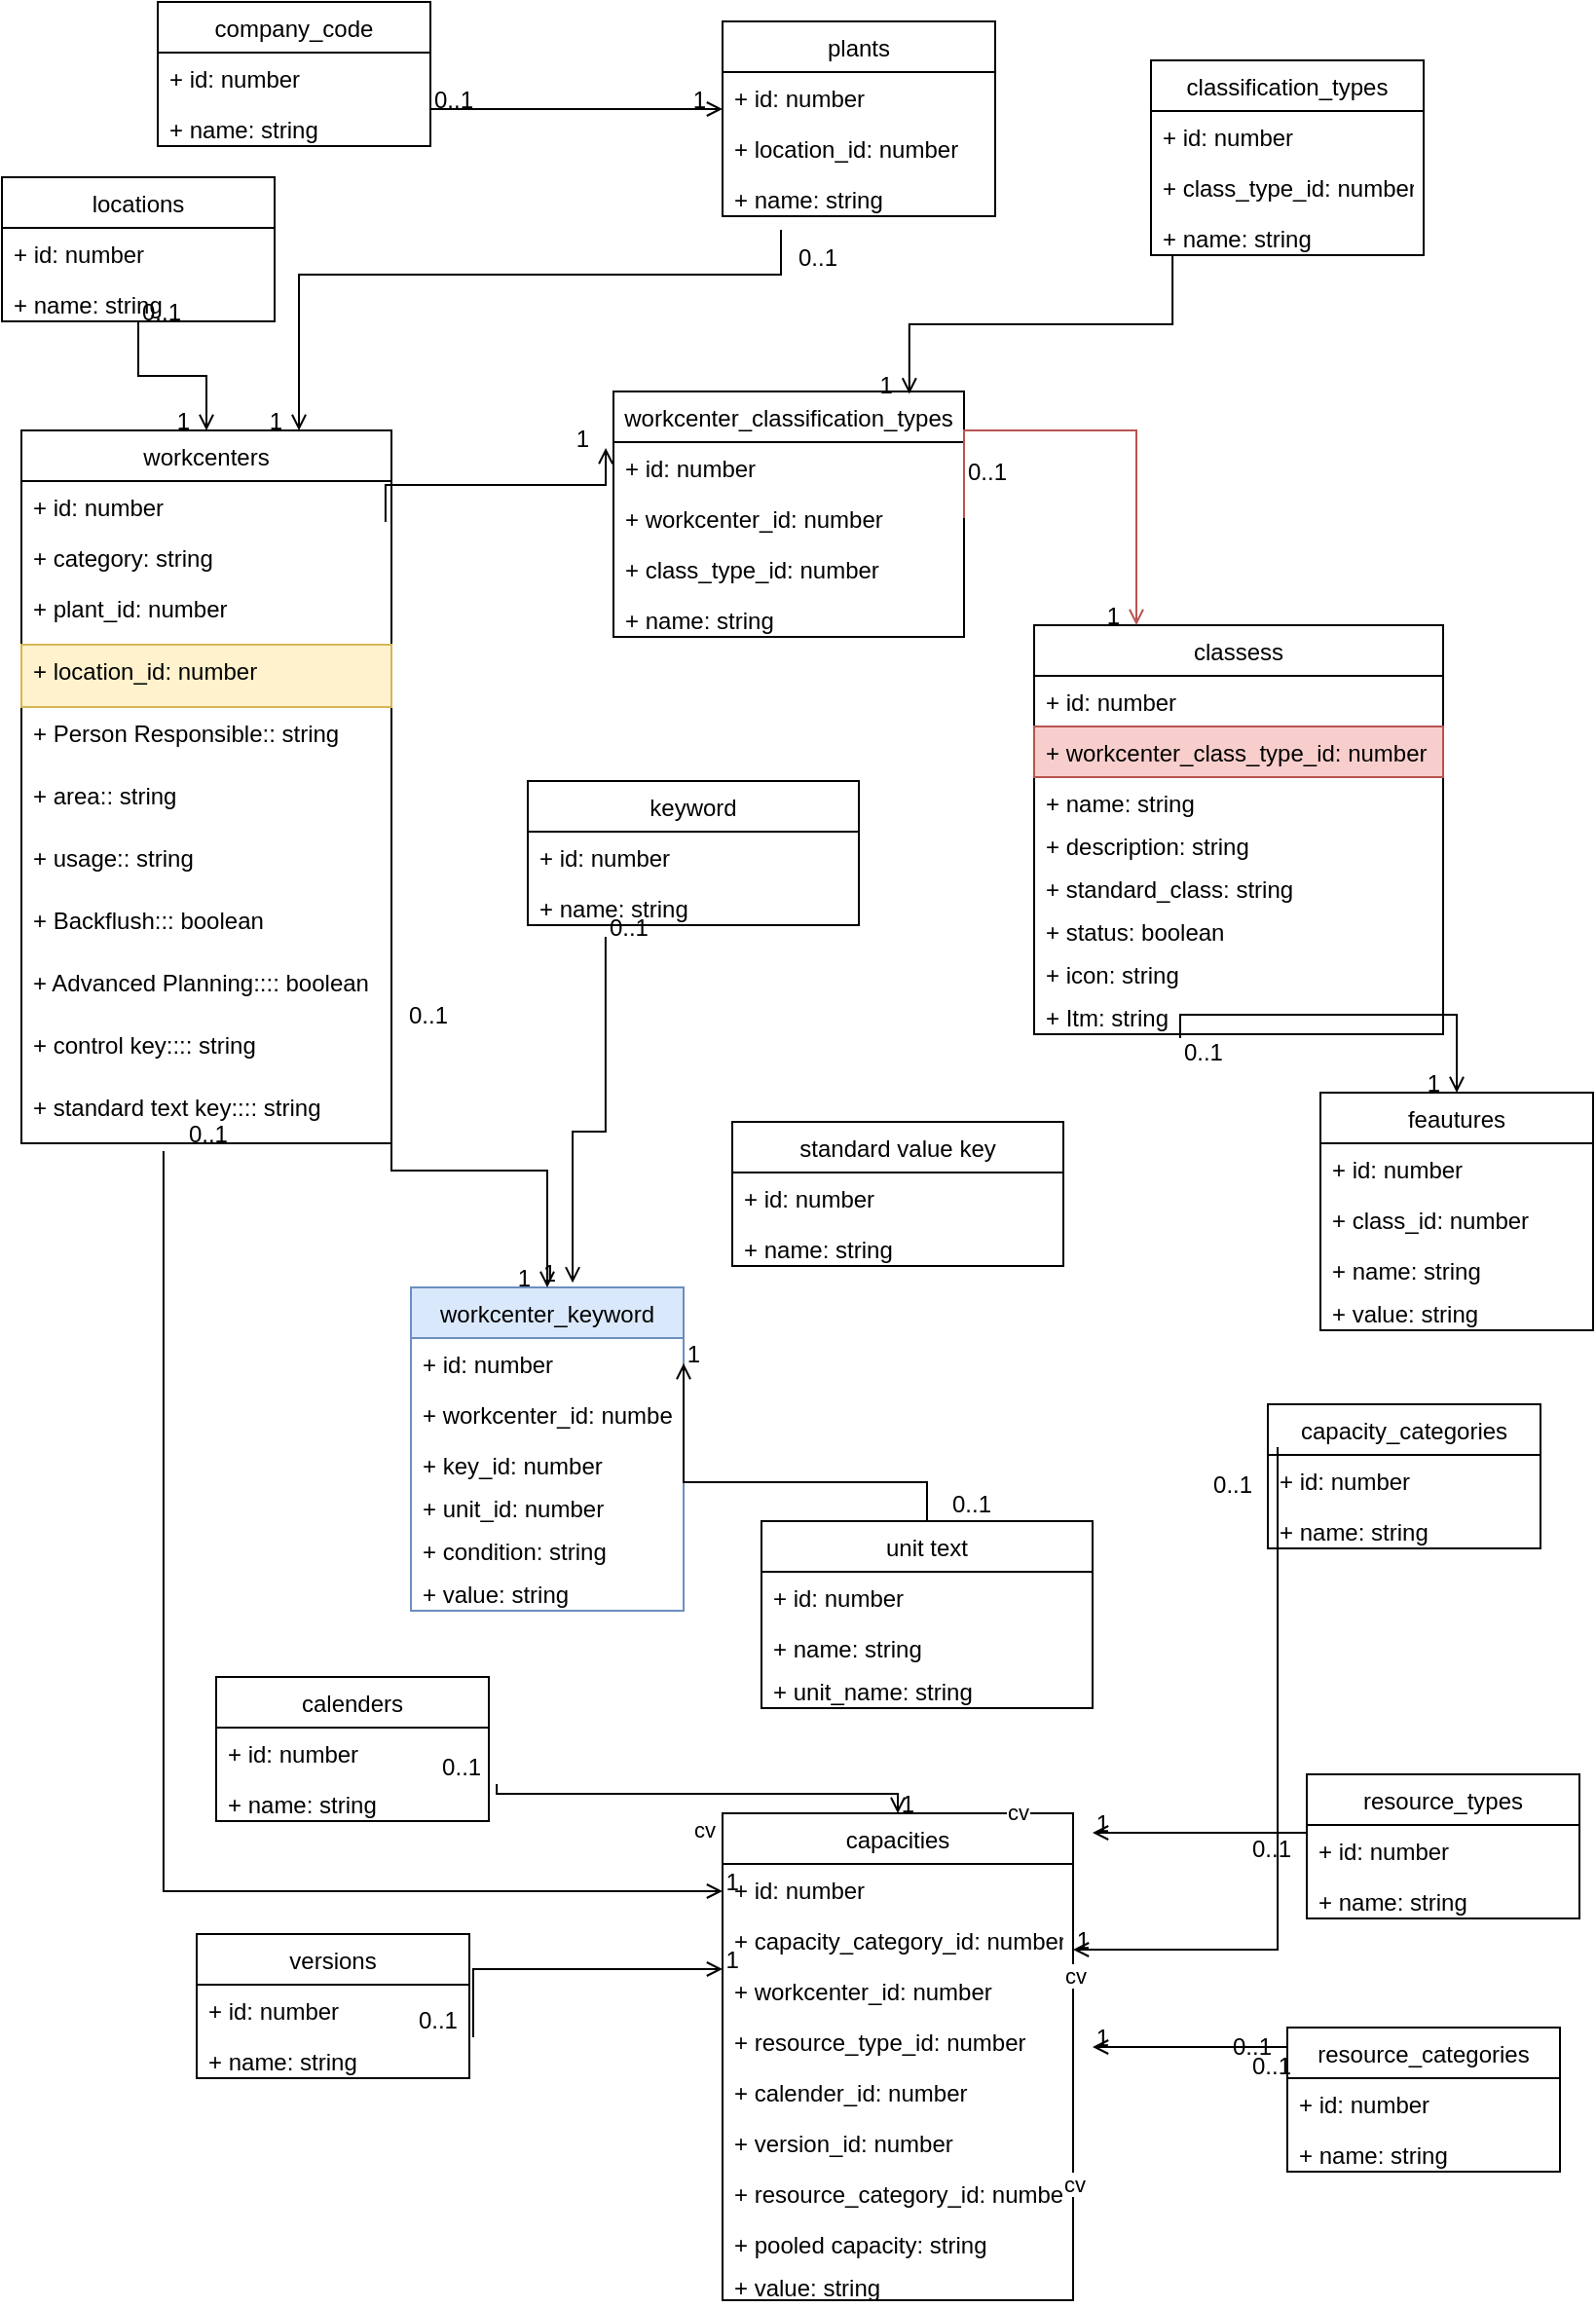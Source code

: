 <mxfile version="20.8.13" type="github">
  <diagram id="C5RBs43oDa-KdzZeNtuy" name="Page-1">
    <mxGraphModel dx="880" dy="484" grid="1" gridSize="10" guides="1" tooltips="1" connect="1" arrows="1" fold="1" page="1" pageScale="1" pageWidth="827" pageHeight="1169" math="0" shadow="0">
      <root>
        <mxCell id="WIyWlLk6GJQsqaUBKTNV-0" />
        <mxCell id="WIyWlLk6GJQsqaUBKTNV-1" parent="WIyWlLk6GJQsqaUBKTNV-0" />
        <mxCell id="zkfFHV4jXpPFQw0GAbJ--26" value="" style="endArrow=open;shadow=0;strokeWidth=1;rounded=0;endFill=1;edgeStyle=elbowEdgeStyle;elbow=vertical;" parent="WIyWlLk6GJQsqaUBKTNV-1" edge="1">
          <mxGeometry x="0.5" y="41" relative="1" as="geometry">
            <mxPoint x="230" y="65" as="sourcePoint" />
            <mxPoint x="380" y="65" as="targetPoint" />
            <mxPoint x="-40" y="32" as="offset" />
          </mxGeometry>
        </mxCell>
        <mxCell id="zkfFHV4jXpPFQw0GAbJ--27" value="0..1" style="resizable=0;align=left;verticalAlign=bottom;labelBackgroundColor=none;fontSize=12;" parent="zkfFHV4jXpPFQw0GAbJ--26" connectable="0" vertex="1">
          <mxGeometry x="-1" relative="1" as="geometry">
            <mxPoint y="4" as="offset" />
          </mxGeometry>
        </mxCell>
        <mxCell id="zkfFHV4jXpPFQw0GAbJ--28" value="1" style="resizable=0;align=right;verticalAlign=bottom;labelBackgroundColor=none;fontSize=12;" parent="zkfFHV4jXpPFQw0GAbJ--26" connectable="0" vertex="1">
          <mxGeometry x="1" relative="1" as="geometry">
            <mxPoint x="-7" y="4" as="offset" />
          </mxGeometry>
        </mxCell>
        <mxCell id="nai0lv8e3S5_15pct3bF-10" value="workcenters" style="swimlane;fontStyle=0;childLayout=stackLayout;horizontal=1;startSize=26;fillColor=none;horizontalStack=0;resizeParent=1;resizeParentMax=0;resizeLast=0;collapsible=1;marginBottom=0;" parent="WIyWlLk6GJQsqaUBKTNV-1" vertex="1">
          <mxGeometry x="20" y="230" width="190" height="366" as="geometry" />
        </mxCell>
        <mxCell id="nai0lv8e3S5_15pct3bF-11" value="+ id: number" style="text;strokeColor=none;fillColor=none;align=left;verticalAlign=top;spacingLeft=4;spacingRight=4;overflow=hidden;rotatable=0;points=[[0,0.5],[1,0.5]];portConstraint=eastwest;" parent="nai0lv8e3S5_15pct3bF-10" vertex="1">
          <mxGeometry y="26" width="190" height="26" as="geometry" />
        </mxCell>
        <mxCell id="nai0lv8e3S5_15pct3bF-12" value="+ category: string" style="text;strokeColor=none;fillColor=none;align=left;verticalAlign=top;spacingLeft=4;spacingRight=4;overflow=hidden;rotatable=0;points=[[0,0.5],[1,0.5]];portConstraint=eastwest;" parent="nai0lv8e3S5_15pct3bF-10" vertex="1">
          <mxGeometry y="52" width="190" height="26" as="geometry" />
        </mxCell>
        <mxCell id="nai0lv8e3S5_15pct3bF-13" value="+ plant_id: number" style="text;strokeColor=none;fillColor=none;align=left;verticalAlign=top;spacingLeft=4;spacingRight=4;overflow=hidden;rotatable=0;points=[[0,0.5],[1,0.5]];portConstraint=eastwest;" parent="nai0lv8e3S5_15pct3bF-10" vertex="1">
          <mxGeometry y="78" width="190" height="32" as="geometry" />
        </mxCell>
        <mxCell id="nDgb5JVoQC5QyOSWnhr2-53" value="+ location_id: number" style="text;strokeColor=#d6b656;fillColor=#fff2cc;align=left;verticalAlign=top;spacingLeft=4;spacingRight=4;overflow=hidden;rotatable=0;points=[[0,0.5],[1,0.5]];portConstraint=eastwest;" parent="nai0lv8e3S5_15pct3bF-10" vertex="1">
          <mxGeometry y="110" width="190" height="32" as="geometry" />
        </mxCell>
        <mxCell id="xuwSnN8KKcQ7ECBKhQ2v-12" value="+ Person Responsible:: string" style="text;strokeColor=none;fillColor=none;align=left;verticalAlign=top;spacingLeft=4;spacingRight=4;overflow=hidden;rotatable=0;points=[[0,0.5],[1,0.5]];portConstraint=eastwest;" parent="nai0lv8e3S5_15pct3bF-10" vertex="1">
          <mxGeometry y="142" width="190" height="32" as="geometry" />
        </mxCell>
        <mxCell id="xuwSnN8KKcQ7ECBKhQ2v-13" value="+ area:: string" style="text;strokeColor=none;fillColor=none;align=left;verticalAlign=top;spacingLeft=4;spacingRight=4;overflow=hidden;rotatable=0;points=[[0,0.5],[1,0.5]];portConstraint=eastwest;" parent="nai0lv8e3S5_15pct3bF-10" vertex="1">
          <mxGeometry y="174" width="190" height="32" as="geometry" />
        </mxCell>
        <mxCell id="xuwSnN8KKcQ7ECBKhQ2v-14" value="+ usage:: string" style="text;strokeColor=none;fillColor=none;align=left;verticalAlign=top;spacingLeft=4;spacingRight=4;overflow=hidden;rotatable=0;points=[[0,0.5],[1,0.5]];portConstraint=eastwest;" parent="nai0lv8e3S5_15pct3bF-10" vertex="1">
          <mxGeometry y="206" width="190" height="32" as="geometry" />
        </mxCell>
        <mxCell id="xuwSnN8KKcQ7ECBKhQ2v-15" value="+ Backflush::: boolean" style="text;strokeColor=none;fillColor=none;align=left;verticalAlign=top;spacingLeft=4;spacingRight=4;overflow=hidden;rotatable=0;points=[[0,0.5],[1,0.5]];portConstraint=eastwest;" parent="nai0lv8e3S5_15pct3bF-10" vertex="1">
          <mxGeometry y="238" width="190" height="32" as="geometry" />
        </mxCell>
        <mxCell id="xuwSnN8KKcQ7ECBKhQ2v-16" value="+ Advanced Planning:::: boolean" style="text;strokeColor=none;fillColor=none;align=left;verticalAlign=top;spacingLeft=4;spacingRight=4;overflow=hidden;rotatable=0;points=[[0,0.5],[1,0.5]];portConstraint=eastwest;" parent="nai0lv8e3S5_15pct3bF-10" vertex="1">
          <mxGeometry y="270" width="190" height="32" as="geometry" />
        </mxCell>
        <mxCell id="kcYZRXCWNb8mJVY2Nd_--15" value="+ control key:::: string" style="text;strokeColor=none;fillColor=none;align=left;verticalAlign=top;spacingLeft=4;spacingRight=4;overflow=hidden;rotatable=0;points=[[0,0.5],[1,0.5]];portConstraint=eastwest;" parent="nai0lv8e3S5_15pct3bF-10" vertex="1">
          <mxGeometry y="302" width="190" height="32" as="geometry" />
        </mxCell>
        <mxCell id="kcYZRXCWNb8mJVY2Nd_--16" value="+ standard text key:::: string" style="text;strokeColor=none;fillColor=none;align=left;verticalAlign=top;spacingLeft=4;spacingRight=4;overflow=hidden;rotatable=0;points=[[0,0.5],[1,0.5]];portConstraint=eastwest;" parent="nai0lv8e3S5_15pct3bF-10" vertex="1">
          <mxGeometry y="334" width="190" height="32" as="geometry" />
        </mxCell>
        <mxCell id="nDgb5JVoQC5QyOSWnhr2-13" value="classess" style="swimlane;fontStyle=0;childLayout=stackLayout;horizontal=1;startSize=26;fillColor=none;horizontalStack=0;resizeParent=1;resizeParentMax=0;resizeLast=0;collapsible=1;marginBottom=0;" parent="WIyWlLk6GJQsqaUBKTNV-1" vertex="1">
          <mxGeometry x="540" y="330" width="210" height="210" as="geometry" />
        </mxCell>
        <mxCell id="nDgb5JVoQC5QyOSWnhr2-14" value="+ id: number" style="text;strokeColor=none;fillColor=none;align=left;verticalAlign=top;spacingLeft=4;spacingRight=4;overflow=hidden;rotatable=0;points=[[0,0.5],[1,0.5]];portConstraint=eastwest;" parent="nDgb5JVoQC5QyOSWnhr2-13" vertex="1">
          <mxGeometry y="26" width="210" height="26" as="geometry" />
        </mxCell>
        <mxCell id="nDgb5JVoQC5QyOSWnhr2-69" value="+ workcenter_class_type_id: number" style="text;strokeColor=#b85450;fillColor=#f8cecc;align=left;verticalAlign=top;spacingLeft=4;spacingRight=4;overflow=hidden;rotatable=0;points=[[0,0.5],[1,0.5]];portConstraint=eastwest;" parent="nDgb5JVoQC5QyOSWnhr2-13" vertex="1">
          <mxGeometry y="52" width="210" height="26" as="geometry" />
        </mxCell>
        <mxCell id="nDgb5JVoQC5QyOSWnhr2-16" value="+ name: string" style="text;strokeColor=none;fillColor=none;align=left;verticalAlign=top;spacingLeft=4;spacingRight=4;overflow=hidden;rotatable=0;points=[[0,0.5],[1,0.5]];portConstraint=eastwest;" parent="nDgb5JVoQC5QyOSWnhr2-13" vertex="1">
          <mxGeometry y="78" width="210" height="22" as="geometry" />
        </mxCell>
        <mxCell id="kcYZRXCWNb8mJVY2Nd_--10" value="+ description: string" style="text;strokeColor=none;fillColor=none;align=left;verticalAlign=top;spacingLeft=4;spacingRight=4;overflow=hidden;rotatable=0;points=[[0,0.5],[1,0.5]];portConstraint=eastwest;" parent="nDgb5JVoQC5QyOSWnhr2-13" vertex="1">
          <mxGeometry y="100" width="210" height="22" as="geometry" />
        </mxCell>
        <mxCell id="kcYZRXCWNb8mJVY2Nd_--11" value="+ standard_class: string" style="text;strokeColor=none;fillColor=none;align=left;verticalAlign=top;spacingLeft=4;spacingRight=4;overflow=hidden;rotatable=0;points=[[0,0.5],[1,0.5]];portConstraint=eastwest;" parent="nDgb5JVoQC5QyOSWnhr2-13" vertex="1">
          <mxGeometry y="122" width="210" height="22" as="geometry" />
        </mxCell>
        <mxCell id="kcYZRXCWNb8mJVY2Nd_--12" value="+ status: boolean" style="text;strokeColor=none;fillColor=none;align=left;verticalAlign=top;spacingLeft=4;spacingRight=4;overflow=hidden;rotatable=0;points=[[0,0.5],[1,0.5]];portConstraint=eastwest;" parent="nDgb5JVoQC5QyOSWnhr2-13" vertex="1">
          <mxGeometry y="144" width="210" height="22" as="geometry" />
        </mxCell>
        <mxCell id="kcYZRXCWNb8mJVY2Nd_--13" value="+ icon: string" style="text;strokeColor=none;fillColor=none;align=left;verticalAlign=top;spacingLeft=4;spacingRight=4;overflow=hidden;rotatable=0;points=[[0,0.5],[1,0.5]];portConstraint=eastwest;" parent="nDgb5JVoQC5QyOSWnhr2-13" vertex="1">
          <mxGeometry y="166" width="210" height="22" as="geometry" />
        </mxCell>
        <mxCell id="kcYZRXCWNb8mJVY2Nd_--14" value="+ Itm: string" style="text;strokeColor=none;fillColor=none;align=left;verticalAlign=top;spacingLeft=4;spacingRight=4;overflow=hidden;rotatable=0;points=[[0,0.5],[1,0.5]];portConstraint=eastwest;" parent="nDgb5JVoQC5QyOSWnhr2-13" vertex="1">
          <mxGeometry y="188" width="210" height="22" as="geometry" />
        </mxCell>
        <mxCell id="nDgb5JVoQC5QyOSWnhr2-17" value="feautures" style="swimlane;fontStyle=0;childLayout=stackLayout;horizontal=1;startSize=26;fillColor=none;horizontalStack=0;resizeParent=1;resizeParentMax=0;resizeLast=0;collapsible=1;marginBottom=0;" parent="WIyWlLk6GJQsqaUBKTNV-1" vertex="1">
          <mxGeometry x="687" y="570" width="140" height="122" as="geometry" />
        </mxCell>
        <mxCell id="nDgb5JVoQC5QyOSWnhr2-18" value="+ id: number" style="text;strokeColor=none;fillColor=none;align=left;verticalAlign=top;spacingLeft=4;spacingRight=4;overflow=hidden;rotatable=0;points=[[0,0.5],[1,0.5]];portConstraint=eastwest;" parent="nDgb5JVoQC5QyOSWnhr2-17" vertex="1">
          <mxGeometry y="26" width="140" height="26" as="geometry" />
        </mxCell>
        <mxCell id="nDgb5JVoQC5QyOSWnhr2-19" value="+ class_id: number" style="text;strokeColor=none;fillColor=none;align=left;verticalAlign=top;spacingLeft=4;spacingRight=4;overflow=hidden;rotatable=0;points=[[0,0.5],[1,0.5]];portConstraint=eastwest;" parent="nDgb5JVoQC5QyOSWnhr2-17" vertex="1">
          <mxGeometry y="52" width="140" height="26" as="geometry" />
        </mxCell>
        <mxCell id="nDgb5JVoQC5QyOSWnhr2-20" value="+ name: string" style="text;strokeColor=none;fillColor=none;align=left;verticalAlign=top;spacingLeft=4;spacingRight=4;overflow=hidden;rotatable=0;points=[[0,0.5],[1,0.5]];portConstraint=eastwest;" parent="nDgb5JVoQC5QyOSWnhr2-17" vertex="1">
          <mxGeometry y="78" width="140" height="22" as="geometry" />
        </mxCell>
        <mxCell id="nDgb5JVoQC5QyOSWnhr2-22" value="+ value: string" style="text;strokeColor=none;fillColor=none;align=left;verticalAlign=top;spacingLeft=4;spacingRight=4;overflow=hidden;rotatable=0;points=[[0,0.5],[1,0.5]];portConstraint=eastwest;" parent="nDgb5JVoQC5QyOSWnhr2-17" vertex="1">
          <mxGeometry y="100" width="140" height="22" as="geometry" />
        </mxCell>
        <mxCell id="nDgb5JVoQC5QyOSWnhr2-23" value="keyword" style="swimlane;fontStyle=0;childLayout=stackLayout;horizontal=1;startSize=26;fillColor=none;horizontalStack=0;resizeParent=1;resizeParentMax=0;resizeLast=0;collapsible=1;marginBottom=0;" parent="WIyWlLk6GJQsqaUBKTNV-1" vertex="1">
          <mxGeometry x="280" y="410" width="170" height="74" as="geometry" />
        </mxCell>
        <mxCell id="nDgb5JVoQC5QyOSWnhr2-24" value="+ id: number" style="text;strokeColor=none;fillColor=none;align=left;verticalAlign=top;spacingLeft=4;spacingRight=4;overflow=hidden;rotatable=0;points=[[0,0.5],[1,0.5]];portConstraint=eastwest;" parent="nDgb5JVoQC5QyOSWnhr2-23" vertex="1">
          <mxGeometry y="26" width="170" height="26" as="geometry" />
        </mxCell>
        <mxCell id="nDgb5JVoQC5QyOSWnhr2-26" value="+ name: string" style="text;strokeColor=none;fillColor=none;align=left;verticalAlign=top;spacingLeft=4;spacingRight=4;overflow=hidden;rotatable=0;points=[[0,0.5],[1,0.5]];portConstraint=eastwest;" parent="nDgb5JVoQC5QyOSWnhr2-23" vertex="1">
          <mxGeometry y="52" width="170" height="22" as="geometry" />
        </mxCell>
        <mxCell id="nDgb5JVoQC5QyOSWnhr2-28" value="workcenter_keyword" style="swimlane;fontStyle=0;childLayout=stackLayout;horizontal=1;startSize=26;fillColor=#dae8fc;horizontalStack=0;resizeParent=1;resizeParentMax=0;resizeLast=0;collapsible=1;marginBottom=0;strokeColor=#6c8ebf;" parent="WIyWlLk6GJQsqaUBKTNV-1" vertex="1">
          <mxGeometry x="220" y="670" width="140" height="166" as="geometry" />
        </mxCell>
        <mxCell id="nDgb5JVoQC5QyOSWnhr2-29" value="+ id: number" style="text;strokeColor=none;fillColor=none;align=left;verticalAlign=top;spacingLeft=4;spacingRight=4;overflow=hidden;rotatable=0;points=[[0,0.5],[1,0.5]];portConstraint=eastwest;" parent="nDgb5JVoQC5QyOSWnhr2-28" vertex="1">
          <mxGeometry y="26" width="140" height="26" as="geometry" />
        </mxCell>
        <mxCell id="nDgb5JVoQC5QyOSWnhr2-30" value="+ workcenter_id: number" style="text;strokeColor=none;fillColor=none;align=left;verticalAlign=top;spacingLeft=4;spacingRight=4;overflow=hidden;rotatable=0;points=[[0,0.5],[1,0.5]];portConstraint=eastwest;" parent="nDgb5JVoQC5QyOSWnhr2-28" vertex="1">
          <mxGeometry y="52" width="140" height="26" as="geometry" />
        </mxCell>
        <mxCell id="nDgb5JVoQC5QyOSWnhr2-31" value="+ key_id: number" style="text;strokeColor=none;fillColor=none;align=left;verticalAlign=top;spacingLeft=4;spacingRight=4;overflow=hidden;rotatable=0;points=[[0,0.5],[1,0.5]];portConstraint=eastwest;" parent="nDgb5JVoQC5QyOSWnhr2-28" vertex="1">
          <mxGeometry y="78" width="140" height="22" as="geometry" />
        </mxCell>
        <mxCell id="kcYZRXCWNb8mJVY2Nd_--27" value="+ unit_id: number" style="text;strokeColor=none;fillColor=none;align=left;verticalAlign=top;spacingLeft=4;spacingRight=4;overflow=hidden;rotatable=0;points=[[0,0.5],[1,0.5]];portConstraint=eastwest;" parent="nDgb5JVoQC5QyOSWnhr2-28" vertex="1">
          <mxGeometry y="100" width="140" height="22" as="geometry" />
        </mxCell>
        <mxCell id="nDgb5JVoQC5QyOSWnhr2-32" value="+ condition: string" style="text;strokeColor=none;fillColor=none;align=left;verticalAlign=top;spacingLeft=4;spacingRight=4;overflow=hidden;rotatable=0;points=[[0,0.5],[1,0.5]];portConstraint=eastwest;" parent="nDgb5JVoQC5QyOSWnhr2-28" vertex="1">
          <mxGeometry y="122" width="140" height="22" as="geometry" />
        </mxCell>
        <mxCell id="nDgb5JVoQC5QyOSWnhr2-33" value="+ value: string" style="text;strokeColor=none;fillColor=none;align=left;verticalAlign=top;spacingLeft=4;spacingRight=4;overflow=hidden;rotatable=0;points=[[0,0.5],[1,0.5]];portConstraint=eastwest;" parent="nDgb5JVoQC5QyOSWnhr2-28" vertex="1">
          <mxGeometry y="144" width="140" height="22" as="geometry" />
        </mxCell>
        <mxCell id="nDgb5JVoQC5QyOSWnhr2-39" value="" style="endArrow=open;shadow=0;strokeWidth=1;rounded=0;endFill=1;edgeStyle=elbowEdgeStyle;elbow=vertical;entryX=0.5;entryY=0;entryDx=0;entryDy=0;exitX=1;exitY=0.5;exitDx=0;exitDy=0;" parent="WIyWlLk6GJQsqaUBKTNV-1" source="xuwSnN8KKcQ7ECBKhQ2v-16" target="nDgb5JVoQC5QyOSWnhr2-28" edge="1">
          <mxGeometry x="0.5" y="41" relative="1" as="geometry">
            <mxPoint x="70" y="340" as="sourcePoint" />
            <mxPoint x="188" y="350" as="targetPoint" />
            <mxPoint x="-40" y="32" as="offset" />
            <Array as="points">
              <mxPoint x="160" y="610" />
              <mxPoint x="104" y="480" />
            </Array>
          </mxGeometry>
        </mxCell>
        <mxCell id="nDgb5JVoQC5QyOSWnhr2-40" value="0..1" style="resizable=0;align=left;verticalAlign=bottom;labelBackgroundColor=none;fontSize=12;" parent="nDgb5JVoQC5QyOSWnhr2-39" connectable="0" vertex="1">
          <mxGeometry x="-1" relative="1" as="geometry">
            <mxPoint x="7" y="23" as="offset" />
          </mxGeometry>
        </mxCell>
        <mxCell id="nDgb5JVoQC5QyOSWnhr2-41" value="1" style="resizable=0;align=right;verticalAlign=bottom;labelBackgroundColor=none;fontSize=12;" parent="nDgb5JVoQC5QyOSWnhr2-39" connectable="0" vertex="1">
          <mxGeometry x="1" relative="1" as="geometry">
            <mxPoint x="-7" y="4" as="offset" />
          </mxGeometry>
        </mxCell>
        <mxCell id="nDgb5JVoQC5QyOSWnhr2-43" value="" style="endArrow=open;shadow=0;strokeWidth=1;rounded=0;endFill=1;edgeStyle=elbowEdgeStyle;elbow=vertical;entryX=0.593;entryY=-0.014;entryDx=0;entryDy=0;entryPerimeter=0;exitX=0.235;exitY=1.273;exitDx=0;exitDy=0;exitPerimeter=0;" parent="WIyWlLk6GJQsqaUBKTNV-1" source="nDgb5JVoQC5QyOSWnhr2-26" target="nDgb5JVoQC5QyOSWnhr2-28" edge="1">
          <mxGeometry x="0.5" y="41" relative="1" as="geometry">
            <mxPoint x="110" y="620" as="sourcePoint" />
            <mxPoint x="238" y="570" as="targetPoint" />
            <mxPoint x="-40" y="32" as="offset" />
            <Array as="points">
              <mxPoint x="290" y="590" />
            </Array>
          </mxGeometry>
        </mxCell>
        <mxCell id="nDgb5JVoQC5QyOSWnhr2-44" value="0..1" style="resizable=0;align=left;verticalAlign=bottom;labelBackgroundColor=none;fontSize=12;" parent="nDgb5JVoQC5QyOSWnhr2-43" connectable="0" vertex="1">
          <mxGeometry x="-1" relative="1" as="geometry">
            <mxPoint y="4" as="offset" />
          </mxGeometry>
        </mxCell>
        <mxCell id="nDgb5JVoQC5QyOSWnhr2-45" value="1" style="resizable=0;align=right;verticalAlign=bottom;labelBackgroundColor=none;fontSize=12;" parent="nDgb5JVoQC5QyOSWnhr2-43" connectable="0" vertex="1">
          <mxGeometry x="1" relative="1" as="geometry">
            <mxPoint x="-7" y="4" as="offset" />
          </mxGeometry>
        </mxCell>
        <mxCell id="nDgb5JVoQC5QyOSWnhr2-50" value="" style="endArrow=open;shadow=0;strokeWidth=1;rounded=0;endFill=1;edgeStyle=elbowEdgeStyle;elbow=vertical;entryX=0.5;entryY=0;entryDx=0;entryDy=0;exitX=0.357;exitY=1.091;exitDx=0;exitDy=0;exitPerimeter=0;" parent="WIyWlLk6GJQsqaUBKTNV-1" source="kcYZRXCWNb8mJVY2Nd_--14" target="nDgb5JVoQC5QyOSWnhr2-17" edge="1">
          <mxGeometry x="0.5" y="41" relative="1" as="geometry">
            <mxPoint x="637" y="434" as="sourcePoint" />
            <mxPoint x="448" y="550" as="targetPoint" />
            <mxPoint x="-40" y="32" as="offset" />
            <Array as="points">
              <mxPoint x="760" y="530" />
              <mxPoint x="480" y="530" />
            </Array>
          </mxGeometry>
        </mxCell>
        <mxCell id="nDgb5JVoQC5QyOSWnhr2-51" value="0..1" style="resizable=0;align=left;verticalAlign=bottom;labelBackgroundColor=none;fontSize=12;" parent="nDgb5JVoQC5QyOSWnhr2-50" connectable="0" vertex="1">
          <mxGeometry x="-1" relative="1" as="geometry">
            <mxPoint y="16" as="offset" />
          </mxGeometry>
        </mxCell>
        <mxCell id="nDgb5JVoQC5QyOSWnhr2-52" value="1" style="resizable=0;align=right;verticalAlign=bottom;labelBackgroundColor=none;fontSize=12;" parent="nDgb5JVoQC5QyOSWnhr2-50" connectable="0" vertex="1">
          <mxGeometry x="1" relative="1" as="geometry">
            <mxPoint x="-7" y="4" as="offset" />
          </mxGeometry>
        </mxCell>
        <mxCell id="nDgb5JVoQC5QyOSWnhr2-56" value="" style="endArrow=open;shadow=0;strokeWidth=1;rounded=0;endFill=1;edgeStyle=elbowEdgeStyle;elbow=vertical;exitX=0.442;exitY=1.031;exitDx=0;exitDy=0;exitPerimeter=0;entryX=0.75;entryY=0;entryDx=0;entryDy=0;" parent="WIyWlLk6GJQsqaUBKTNV-1" target="nai0lv8e3S5_15pct3bF-10" edge="1">
          <mxGeometry x="0.5" y="41" relative="1" as="geometry">
            <mxPoint x="410" y="126.992" as="sourcePoint" />
            <mxPoint x="160" y="220" as="targetPoint" />
            <mxPoint x="-40" y="32" as="offset" />
            <Array as="points">
              <mxPoint x="550" y="150" />
              <mxPoint x="410.02" y="170" />
            </Array>
          </mxGeometry>
        </mxCell>
        <mxCell id="nDgb5JVoQC5QyOSWnhr2-57" value="0..1" style="resizable=0;align=left;verticalAlign=bottom;labelBackgroundColor=none;fontSize=12;" parent="nDgb5JVoQC5QyOSWnhr2-56" connectable="0" vertex="1">
          <mxGeometry x="-1" relative="1" as="geometry">
            <mxPoint x="7" y="23" as="offset" />
          </mxGeometry>
        </mxCell>
        <mxCell id="nDgb5JVoQC5QyOSWnhr2-58" value="1" style="resizable=0;align=right;verticalAlign=bottom;labelBackgroundColor=none;fontSize=12;" parent="nDgb5JVoQC5QyOSWnhr2-56" connectable="0" vertex="1">
          <mxGeometry x="1" relative="1" as="geometry">
            <mxPoint x="-7" y="4" as="offset" />
          </mxGeometry>
        </mxCell>
        <mxCell id="nDgb5JVoQC5QyOSWnhr2-60" value="classification_types" style="swimlane;fontStyle=0;childLayout=stackLayout;horizontal=1;startSize=26;fillColor=none;horizontalStack=0;resizeParent=1;resizeParentMax=0;resizeLast=0;collapsible=1;marginBottom=0;" parent="WIyWlLk6GJQsqaUBKTNV-1" vertex="1">
          <mxGeometry x="600" y="40" width="140" height="100" as="geometry" />
        </mxCell>
        <mxCell id="nDgb5JVoQC5QyOSWnhr2-61" value="+ id: number" style="text;strokeColor=none;fillColor=none;align=left;verticalAlign=top;spacingLeft=4;spacingRight=4;overflow=hidden;rotatable=0;points=[[0,0.5],[1,0.5]];portConstraint=eastwest;" parent="nDgb5JVoQC5QyOSWnhr2-60" vertex="1">
          <mxGeometry y="26" width="140" height="26" as="geometry" />
        </mxCell>
        <mxCell id="nDgb5JVoQC5QyOSWnhr2-62" value="+ class_type_id: number" style="text;strokeColor=none;fillColor=none;align=left;verticalAlign=top;spacingLeft=4;spacingRight=4;overflow=hidden;rotatable=0;points=[[0,0.5],[1,0.5]];portConstraint=eastwest;" parent="nDgb5JVoQC5QyOSWnhr2-60" vertex="1">
          <mxGeometry y="52" width="140" height="26" as="geometry" />
        </mxCell>
        <mxCell id="nDgb5JVoQC5QyOSWnhr2-63" value="+ name: string" style="text;strokeColor=none;fillColor=none;align=left;verticalAlign=top;spacingLeft=4;spacingRight=4;overflow=hidden;rotatable=0;points=[[0,0.5],[1,0.5]];portConstraint=eastwest;" parent="nDgb5JVoQC5QyOSWnhr2-60" vertex="1">
          <mxGeometry y="78" width="140" height="22" as="geometry" />
        </mxCell>
        <mxCell id="nDgb5JVoQC5QyOSWnhr2-64" value="workcenter_classification_types" style="swimlane;fontStyle=0;childLayout=stackLayout;horizontal=1;startSize=26;fillColor=none;horizontalStack=0;resizeParent=1;resizeParentMax=0;resizeLast=0;collapsible=1;marginBottom=0;" parent="WIyWlLk6GJQsqaUBKTNV-1" vertex="1">
          <mxGeometry x="324" y="210" width="180" height="126" as="geometry" />
        </mxCell>
        <mxCell id="nDgb5JVoQC5QyOSWnhr2-65" value="+ id: number" style="text;strokeColor=none;fillColor=none;align=left;verticalAlign=top;spacingLeft=4;spacingRight=4;overflow=hidden;rotatable=0;points=[[0,0.5],[1,0.5]];portConstraint=eastwest;" parent="nDgb5JVoQC5QyOSWnhr2-64" vertex="1">
          <mxGeometry y="26" width="180" height="26" as="geometry" />
        </mxCell>
        <mxCell id="nDgb5JVoQC5QyOSWnhr2-66" value="+ workcenter_id: number" style="text;strokeColor=none;fillColor=none;align=left;verticalAlign=top;spacingLeft=4;spacingRight=4;overflow=hidden;rotatable=0;points=[[0,0.5],[1,0.5]];portConstraint=eastwest;" parent="nDgb5JVoQC5QyOSWnhr2-64" vertex="1">
          <mxGeometry y="52" width="180" height="26" as="geometry" />
        </mxCell>
        <mxCell id="xuwSnN8KKcQ7ECBKhQ2v-19" value="+ class_type_id: number" style="text;strokeColor=none;fillColor=none;align=left;verticalAlign=top;spacingLeft=4;spacingRight=4;overflow=hidden;rotatable=0;points=[[0,0.5],[1,0.5]];portConstraint=eastwest;" parent="nDgb5JVoQC5QyOSWnhr2-64" vertex="1">
          <mxGeometry y="78" width="180" height="26" as="geometry" />
        </mxCell>
        <mxCell id="nDgb5JVoQC5QyOSWnhr2-67" value="+ name: string" style="text;strokeColor=none;fillColor=none;align=left;verticalAlign=top;spacingLeft=4;spacingRight=4;overflow=hidden;rotatable=0;points=[[0,0.5],[1,0.5]];portConstraint=eastwest;" parent="nDgb5JVoQC5QyOSWnhr2-64" vertex="1">
          <mxGeometry y="104" width="180" height="22" as="geometry" />
        </mxCell>
        <mxCell id="nDgb5JVoQC5QyOSWnhr2-47" value="" style="endArrow=open;shadow=0;strokeWidth=1;rounded=0;endFill=1;edgeStyle=elbowEdgeStyle;elbow=vertical;exitX=1;exitY=0.5;exitDx=0;exitDy=0;entryX=0.25;entryY=0;entryDx=0;entryDy=0;fillColor=#f8cecc;strokeColor=#b85450;" parent="WIyWlLk6GJQsqaUBKTNV-1" source="nDgb5JVoQC5QyOSWnhr2-66" target="nDgb5JVoQC5QyOSWnhr2-13" edge="1">
          <mxGeometry x="0.5" y="41" relative="1" as="geometry">
            <mxPoint x="580" y="334" as="sourcePoint" />
            <mxPoint x="490" y="450" as="targetPoint" />
            <mxPoint x="-40" y="32" as="offset" />
            <Array as="points">
              <mxPoint x="640" y="230" />
            </Array>
          </mxGeometry>
        </mxCell>
        <mxCell id="nDgb5JVoQC5QyOSWnhr2-48" value="0..1" style="resizable=0;align=left;verticalAlign=bottom;labelBackgroundColor=none;fontSize=12;" parent="nDgb5JVoQC5QyOSWnhr2-47" connectable="0" vertex="1">
          <mxGeometry x="-1" relative="1" as="geometry">
            <mxPoint y="-15" as="offset" />
          </mxGeometry>
        </mxCell>
        <mxCell id="nDgb5JVoQC5QyOSWnhr2-49" value="1" style="resizable=0;align=right;verticalAlign=bottom;labelBackgroundColor=none;fontSize=12;" parent="nDgb5JVoQC5QyOSWnhr2-47" connectable="0" vertex="1">
          <mxGeometry x="1" relative="1" as="geometry">
            <mxPoint x="-7" y="4" as="offset" />
          </mxGeometry>
        </mxCell>
        <mxCell id="xuwSnN8KKcQ7ECBKhQ2v-0" value="" style="endArrow=open;shadow=0;strokeWidth=1;rounded=0;endFill=1;edgeStyle=elbowEdgeStyle;elbow=vertical;exitX=0.079;exitY=1;exitDx=0;exitDy=0;exitPerimeter=0;entryX=0.844;entryY=0.01;entryDx=0;entryDy=0;entryPerimeter=0;" parent="WIyWlLk6GJQsqaUBKTNV-1" source="nDgb5JVoQC5QyOSWnhr2-63" target="nDgb5JVoQC5QyOSWnhr2-64" edge="1">
          <mxGeometry x="0.5" y="41" relative="1" as="geometry">
            <mxPoint x="590" y="190" as="sourcePoint" />
            <mxPoint x="490" y="230" as="targetPoint" />
            <mxPoint x="-40" y="32" as="offset" />
          </mxGeometry>
        </mxCell>
        <mxCell id="xuwSnN8KKcQ7ECBKhQ2v-2" value="1" style="resizable=0;align=right;verticalAlign=bottom;labelBackgroundColor=none;fontSize=12;" parent="xuwSnN8KKcQ7ECBKhQ2v-0" connectable="0" vertex="1">
          <mxGeometry x="1" relative="1" as="geometry">
            <mxPoint x="-7" y="4" as="offset" />
          </mxGeometry>
        </mxCell>
        <mxCell id="xuwSnN8KKcQ7ECBKhQ2v-4" value="plants" style="swimlane;fontStyle=0;childLayout=stackLayout;horizontal=1;startSize=26;fillColor=none;horizontalStack=0;resizeParent=1;resizeParentMax=0;resizeLast=0;collapsible=1;marginBottom=0;" parent="WIyWlLk6GJQsqaUBKTNV-1" vertex="1">
          <mxGeometry x="380" y="20" width="140" height="100" as="geometry" />
        </mxCell>
        <mxCell id="xuwSnN8KKcQ7ECBKhQ2v-5" value="+ id: number" style="text;strokeColor=none;fillColor=none;align=left;verticalAlign=top;spacingLeft=4;spacingRight=4;overflow=hidden;rotatable=0;points=[[0,0.5],[1,0.5]];portConstraint=eastwest;" parent="xuwSnN8KKcQ7ECBKhQ2v-4" vertex="1">
          <mxGeometry y="26" width="140" height="26" as="geometry" />
        </mxCell>
        <mxCell id="xuwSnN8KKcQ7ECBKhQ2v-6" value="+ location_id: number" style="text;strokeColor=none;fillColor=none;align=left;verticalAlign=top;spacingLeft=4;spacingRight=4;overflow=hidden;rotatable=0;points=[[0,0.5],[1,0.5]];portConstraint=eastwest;" parent="xuwSnN8KKcQ7ECBKhQ2v-4" vertex="1">
          <mxGeometry y="52" width="140" height="26" as="geometry" />
        </mxCell>
        <mxCell id="xuwSnN8KKcQ7ECBKhQ2v-7" value="+ name: string" style="text;strokeColor=none;fillColor=none;align=left;verticalAlign=top;spacingLeft=4;spacingRight=4;overflow=hidden;rotatable=0;points=[[0,0.5],[1,0.5]];portConstraint=eastwest;" parent="xuwSnN8KKcQ7ECBKhQ2v-4" vertex="1">
          <mxGeometry y="78" width="140" height="22" as="geometry" />
        </mxCell>
        <mxCell id="xuwSnN8KKcQ7ECBKhQ2v-8" value="company_code" style="swimlane;fontStyle=0;childLayout=stackLayout;horizontal=1;startSize=26;fillColor=none;horizontalStack=0;resizeParent=1;resizeParentMax=0;resizeLast=0;collapsible=1;marginBottom=0;" parent="WIyWlLk6GJQsqaUBKTNV-1" vertex="1">
          <mxGeometry x="90" y="10" width="140" height="74" as="geometry" />
        </mxCell>
        <mxCell id="xuwSnN8KKcQ7ECBKhQ2v-9" value="+ id: number" style="text;strokeColor=none;fillColor=none;align=left;verticalAlign=top;spacingLeft=4;spacingRight=4;overflow=hidden;rotatable=0;points=[[0,0.5],[1,0.5]];portConstraint=eastwest;" parent="xuwSnN8KKcQ7ECBKhQ2v-8" vertex="1">
          <mxGeometry y="26" width="140" height="26" as="geometry" />
        </mxCell>
        <mxCell id="xuwSnN8KKcQ7ECBKhQ2v-11" value="+ name: string" style="text;strokeColor=none;fillColor=none;align=left;verticalAlign=top;spacingLeft=4;spacingRight=4;overflow=hidden;rotatable=0;points=[[0,0.5],[1,0.5]];portConstraint=eastwest;" parent="xuwSnN8KKcQ7ECBKhQ2v-8" vertex="1">
          <mxGeometry y="52" width="140" height="22" as="geometry" />
        </mxCell>
        <mxCell id="xuwSnN8KKcQ7ECBKhQ2v-17" value="" style="endArrow=open;shadow=0;strokeWidth=1;rounded=0;endFill=1;edgeStyle=elbowEdgeStyle;elbow=vertical;exitX=0.984;exitY=-0.192;exitDx=0;exitDy=0;exitPerimeter=0;entryX=-0.022;entryY=0.115;entryDx=0;entryDy=0;entryPerimeter=0;" parent="WIyWlLk6GJQsqaUBKTNV-1" source="nai0lv8e3S5_15pct3bF-12" target="nDgb5JVoQC5QyOSWnhr2-65" edge="1">
          <mxGeometry x="0.5" y="41" relative="1" as="geometry">
            <mxPoint x="621.06" y="150" as="sourcePoint" />
            <mxPoint x="471.92" y="221" as="targetPoint" />
            <mxPoint x="-40" y="32" as="offset" />
          </mxGeometry>
        </mxCell>
        <mxCell id="xuwSnN8KKcQ7ECBKhQ2v-18" value="1" style="resizable=0;align=right;verticalAlign=bottom;labelBackgroundColor=none;fontSize=12;" parent="xuwSnN8KKcQ7ECBKhQ2v-17" connectable="0" vertex="1">
          <mxGeometry x="1" relative="1" as="geometry">
            <mxPoint x="-7" y="4" as="offset" />
          </mxGeometry>
        </mxCell>
        <mxCell id="kcYZRXCWNb8mJVY2Nd_--17" value="unit text" style="swimlane;fontStyle=0;childLayout=stackLayout;horizontal=1;startSize=26;fillColor=none;horizontalStack=0;resizeParent=1;resizeParentMax=0;resizeLast=0;collapsible=1;marginBottom=0;" parent="WIyWlLk6GJQsqaUBKTNV-1" vertex="1">
          <mxGeometry x="400" y="790" width="170" height="96" as="geometry" />
        </mxCell>
        <mxCell id="kcYZRXCWNb8mJVY2Nd_--18" value="+ id: number" style="text;strokeColor=none;fillColor=none;align=left;verticalAlign=top;spacingLeft=4;spacingRight=4;overflow=hidden;rotatable=0;points=[[0,0.5],[1,0.5]];portConstraint=eastwest;" parent="kcYZRXCWNb8mJVY2Nd_--17" vertex="1">
          <mxGeometry y="26" width="170" height="26" as="geometry" />
        </mxCell>
        <mxCell id="kcYZRXCWNb8mJVY2Nd_--19" value="+ name: string" style="text;strokeColor=none;fillColor=none;align=left;verticalAlign=top;spacingLeft=4;spacingRight=4;overflow=hidden;rotatable=0;points=[[0,0.5],[1,0.5]];portConstraint=eastwest;" parent="kcYZRXCWNb8mJVY2Nd_--17" vertex="1">
          <mxGeometry y="52" width="170" height="22" as="geometry" />
        </mxCell>
        <mxCell id="kcYZRXCWNb8mJVY2Nd_--20" value="+ unit_name: string" style="text;strokeColor=none;fillColor=none;align=left;verticalAlign=top;spacingLeft=4;spacingRight=4;overflow=hidden;rotatable=0;points=[[0,0.5],[1,0.5]];portConstraint=eastwest;" parent="kcYZRXCWNb8mJVY2Nd_--17" vertex="1">
          <mxGeometry y="74" width="170" height="22" as="geometry" />
        </mxCell>
        <mxCell id="kcYZRXCWNb8mJVY2Nd_--21" value="" style="endArrow=open;shadow=0;strokeWidth=1;rounded=0;endFill=1;edgeStyle=elbowEdgeStyle;elbow=vertical;entryX=1;entryY=0.5;entryDx=0;entryDy=0;exitX=0.5;exitY=0;exitDx=0;exitDy=0;" parent="WIyWlLk6GJQsqaUBKTNV-1" source="kcYZRXCWNb8mJVY2Nd_--17" target="nDgb5JVoQC5QyOSWnhr2-29" edge="1">
          <mxGeometry x="0.5" y="41" relative="1" as="geometry">
            <mxPoint x="440" y="640" as="sourcePoint" />
            <mxPoint x="730" y="580" as="targetPoint" />
            <mxPoint x="-40" y="32" as="offset" />
            <Array as="points">
              <mxPoint x="490" y="770" />
              <mxPoint x="770" y="540" />
              <mxPoint x="490" y="540" />
            </Array>
          </mxGeometry>
        </mxCell>
        <mxCell id="kcYZRXCWNb8mJVY2Nd_--22" value="0..1" style="resizable=0;align=left;verticalAlign=bottom;labelBackgroundColor=none;fontSize=12;" parent="kcYZRXCWNb8mJVY2Nd_--21" connectable="0" vertex="1">
          <mxGeometry x="-1" relative="1" as="geometry">
            <mxPoint x="11" as="offset" />
          </mxGeometry>
        </mxCell>
        <mxCell id="kcYZRXCWNb8mJVY2Nd_--23" value="1" style="resizable=0;align=right;verticalAlign=bottom;labelBackgroundColor=none;fontSize=12;" parent="kcYZRXCWNb8mJVY2Nd_--21" connectable="0" vertex="1">
          <mxGeometry x="1" relative="1" as="geometry">
            <mxPoint x="10" y="4" as="offset" />
          </mxGeometry>
        </mxCell>
        <mxCell id="kcYZRXCWNb8mJVY2Nd_--28" value="capacities" style="swimlane;fontStyle=0;childLayout=stackLayout;horizontal=1;startSize=26;fillColor=none;horizontalStack=0;resizeParent=1;resizeParentMax=0;resizeLast=0;collapsible=1;marginBottom=0;" parent="WIyWlLk6GJQsqaUBKTNV-1" vertex="1">
          <mxGeometry x="380" y="940" width="180" height="250" as="geometry" />
        </mxCell>
        <mxCell id="kcYZRXCWNb8mJVY2Nd_--29" value="+ id: number" style="text;strokeColor=none;fillColor=none;align=left;verticalAlign=top;spacingLeft=4;spacingRight=4;overflow=hidden;rotatable=0;points=[[0,0.5],[1,0.5]];portConstraint=eastwest;" parent="kcYZRXCWNb8mJVY2Nd_--28" vertex="1">
          <mxGeometry y="26" width="180" height="26" as="geometry" />
        </mxCell>
        <mxCell id="kcYZRXCWNb8mJVY2Nd_--30" value="+ capacity_category_id: number" style="text;strokeColor=none;fillColor=none;align=left;verticalAlign=top;spacingLeft=4;spacingRight=4;overflow=hidden;rotatable=0;points=[[0,0.5],[1,0.5]];portConstraint=eastwest;" parent="kcYZRXCWNb8mJVY2Nd_--28" vertex="1">
          <mxGeometry y="52" width="180" height="26" as="geometry" />
        </mxCell>
        <mxCell id="kcYZRXCWNb8mJVY2Nd_--44" value="+ workcenter_id: number" style="text;strokeColor=none;fillColor=none;align=left;verticalAlign=top;spacingLeft=4;spacingRight=4;overflow=hidden;rotatable=0;points=[[0,0.5],[1,0.5]];portConstraint=eastwest;" parent="kcYZRXCWNb8mJVY2Nd_--28" vertex="1">
          <mxGeometry y="78" width="180" height="26" as="geometry" />
        </mxCell>
        <mxCell id="kcYZRXCWNb8mJVY2Nd_--57" value="+ resource_type_id: number" style="text;strokeColor=none;fillColor=none;align=left;verticalAlign=top;spacingLeft=4;spacingRight=4;overflow=hidden;rotatable=0;points=[[0,0.5],[1,0.5]];portConstraint=eastwest;" parent="kcYZRXCWNb8mJVY2Nd_--28" vertex="1">
          <mxGeometry y="104" width="180" height="26" as="geometry" />
        </mxCell>
        <mxCell id="kcYZRXCWNb8mJVY2Nd_--73" value="+ calender_id: number" style="text;strokeColor=none;fillColor=none;align=left;verticalAlign=top;spacingLeft=4;spacingRight=4;overflow=hidden;rotatable=0;points=[[0,0.5],[1,0.5]];portConstraint=eastwest;" parent="kcYZRXCWNb8mJVY2Nd_--28" vertex="1">
          <mxGeometry y="130" width="180" height="26" as="geometry" />
        </mxCell>
        <mxCell id="kcYZRXCWNb8mJVY2Nd_--74" value="+ version_id: number" style="text;strokeColor=none;fillColor=none;align=left;verticalAlign=top;spacingLeft=4;spacingRight=4;overflow=hidden;rotatable=0;points=[[0,0.5],[1,0.5]];portConstraint=eastwest;" parent="kcYZRXCWNb8mJVY2Nd_--28" vertex="1">
          <mxGeometry y="156" width="180" height="26" as="geometry" />
        </mxCell>
        <mxCell id="kcYZRXCWNb8mJVY2Nd_--59" value="+ resource_category_id: number" style="text;strokeColor=none;fillColor=none;align=left;verticalAlign=top;spacingLeft=4;spacingRight=4;overflow=hidden;rotatable=0;points=[[0,0.5],[1,0.5]];portConstraint=eastwest;" parent="kcYZRXCWNb8mJVY2Nd_--28" vertex="1">
          <mxGeometry y="182" width="180" height="26" as="geometry" />
        </mxCell>
        <mxCell id="kcYZRXCWNb8mJVY2Nd_--31" value="+ pooled capacity: string" style="text;strokeColor=none;fillColor=none;align=left;verticalAlign=top;spacingLeft=4;spacingRight=4;overflow=hidden;rotatable=0;points=[[0,0.5],[1,0.5]];portConstraint=eastwest;" parent="kcYZRXCWNb8mJVY2Nd_--28" vertex="1">
          <mxGeometry y="208" width="180" height="22" as="geometry" />
        </mxCell>
        <mxCell id="kcYZRXCWNb8mJVY2Nd_--32" value="+ value: string" style="text;strokeColor=none;fillColor=none;align=left;verticalAlign=top;spacingLeft=4;spacingRight=4;overflow=hidden;rotatable=0;points=[[0,0.5],[1,0.5]];portConstraint=eastwest;" parent="kcYZRXCWNb8mJVY2Nd_--28" vertex="1">
          <mxGeometry y="230" width="180" height="20" as="geometry" />
        </mxCell>
        <mxCell id="kcYZRXCWNb8mJVY2Nd_--33" value="capacity_categories" style="swimlane;fontStyle=0;childLayout=stackLayout;horizontal=1;startSize=26;fillColor=none;horizontalStack=0;resizeParent=1;resizeParentMax=0;resizeLast=0;collapsible=1;marginBottom=0;" parent="WIyWlLk6GJQsqaUBKTNV-1" vertex="1">
          <mxGeometry x="660" y="730" width="140" height="74" as="geometry" />
        </mxCell>
        <mxCell id="kcYZRXCWNb8mJVY2Nd_--34" value="+ id: number" style="text;strokeColor=none;fillColor=none;align=left;verticalAlign=top;spacingLeft=4;spacingRight=4;overflow=hidden;rotatable=0;points=[[0,0.5],[1,0.5]];portConstraint=eastwest;" parent="kcYZRXCWNb8mJVY2Nd_--33" vertex="1">
          <mxGeometry y="26" width="140" height="26" as="geometry" />
        </mxCell>
        <mxCell id="kcYZRXCWNb8mJVY2Nd_--36" value="+ name: string" style="text;strokeColor=none;fillColor=none;align=left;verticalAlign=top;spacingLeft=4;spacingRight=4;overflow=hidden;rotatable=0;points=[[0,0.5],[1,0.5]];portConstraint=eastwest;" parent="kcYZRXCWNb8mJVY2Nd_--33" vertex="1">
          <mxGeometry y="52" width="140" height="22" as="geometry" />
        </mxCell>
        <mxCell id="kcYZRXCWNb8mJVY2Nd_--38" value="" style="endArrow=open;shadow=0;strokeWidth=1;rounded=0;endFill=1;edgeStyle=elbowEdgeStyle;elbow=vertical;exitX=0.036;exitY=-0.154;exitDx=0;exitDy=0;exitPerimeter=0;entryX=1;entryY=0.692;entryDx=0;entryDy=0;entryPerimeter=0;" parent="WIyWlLk6GJQsqaUBKTNV-1" source="kcYZRXCWNb8mJVY2Nd_--34" target="kcYZRXCWNb8mJVY2Nd_--30" edge="1">
          <mxGeometry x="0.5" y="41" relative="1" as="geometry">
            <mxPoint x="509" y="790" as="sourcePoint" />
            <mxPoint x="570" y="1010" as="targetPoint" />
            <mxPoint x="-40" y="32" as="offset" />
            <Array as="points">
              <mxPoint x="610" y="1010" />
              <mxPoint x="500" y="780" />
              <mxPoint x="780" y="550" />
              <mxPoint x="500" y="550" />
            </Array>
          </mxGeometry>
        </mxCell>
        <mxCell id="kcYZRXCWNb8mJVY2Nd_--39" value="0..1" style="resizable=0;align=left;verticalAlign=bottom;labelBackgroundColor=none;fontSize=12;" parent="kcYZRXCWNb8mJVY2Nd_--38" connectable="0" vertex="1">
          <mxGeometry x="-1" relative="1" as="geometry">
            <mxPoint x="-35" y="28" as="offset" />
          </mxGeometry>
        </mxCell>
        <mxCell id="kcYZRXCWNb8mJVY2Nd_--40" value="1" style="resizable=0;align=right;verticalAlign=bottom;labelBackgroundColor=none;fontSize=12;" parent="kcYZRXCWNb8mJVY2Nd_--38" connectable="0" vertex="1">
          <mxGeometry x="1" relative="1" as="geometry">
            <mxPoint x="10" y="4" as="offset" />
          </mxGeometry>
        </mxCell>
        <mxCell id="kcYZRXCWNb8mJVY2Nd_--41" value="" style="endArrow=open;shadow=0;strokeWidth=1;rounded=0;endFill=1;edgeStyle=elbowEdgeStyle;elbow=vertical;exitX=0.384;exitY=1.125;exitDx=0;exitDy=0;exitPerimeter=0;" parent="WIyWlLk6GJQsqaUBKTNV-1" source="kcYZRXCWNb8mJVY2Nd_--16" edge="1">
          <mxGeometry x="0.5" y="41" relative="1" as="geometry">
            <mxPoint x="495" y="800" as="sourcePoint" />
            <mxPoint x="380" y="980" as="targetPoint" />
            <mxPoint x="-40" y="32" as="offset" />
            <Array as="points">
              <mxPoint x="230" y="980" />
              <mxPoint x="780" y="550" />
              <mxPoint x="500" y="550" />
            </Array>
          </mxGeometry>
        </mxCell>
        <mxCell id="kcYZRXCWNb8mJVY2Nd_--42" value="0..1" style="resizable=0;align=left;verticalAlign=bottom;labelBackgroundColor=none;fontSize=12;" parent="kcYZRXCWNb8mJVY2Nd_--41" connectable="0" vertex="1">
          <mxGeometry x="-1" relative="1" as="geometry">
            <mxPoint x="11" as="offset" />
          </mxGeometry>
        </mxCell>
        <mxCell id="kcYZRXCWNb8mJVY2Nd_--43" value="1" style="resizable=0;align=right;verticalAlign=bottom;labelBackgroundColor=none;fontSize=12;" parent="kcYZRXCWNb8mJVY2Nd_--41" connectable="0" vertex="1">
          <mxGeometry x="1" relative="1" as="geometry">
            <mxPoint x="10" y="4" as="offset" />
          </mxGeometry>
        </mxCell>
        <mxCell id="kcYZRXCWNb8mJVY2Nd_--45" value="resource_types" style="swimlane;fontStyle=0;childLayout=stackLayout;horizontal=1;startSize=26;fillColor=none;horizontalStack=0;resizeParent=1;resizeParentMax=0;resizeLast=0;collapsible=1;marginBottom=0;" parent="WIyWlLk6GJQsqaUBKTNV-1" vertex="1">
          <mxGeometry x="680" y="920" width="140" height="74" as="geometry" />
        </mxCell>
        <mxCell id="kcYZRXCWNb8mJVY2Nd_--46" value="+ id: number" style="text;strokeColor=none;fillColor=none;align=left;verticalAlign=top;spacingLeft=4;spacingRight=4;overflow=hidden;rotatable=0;points=[[0,0.5],[1,0.5]];portConstraint=eastwest;" parent="kcYZRXCWNb8mJVY2Nd_--45" vertex="1">
          <mxGeometry y="26" width="140" height="26" as="geometry" />
        </mxCell>
        <mxCell id="kcYZRXCWNb8mJVY2Nd_--47" value="+ name: string" style="text;strokeColor=none;fillColor=none;align=left;verticalAlign=top;spacingLeft=4;spacingRight=4;overflow=hidden;rotatable=0;points=[[0,0.5],[1,0.5]];portConstraint=eastwest;" parent="kcYZRXCWNb8mJVY2Nd_--45" vertex="1">
          <mxGeometry y="52" width="140" height="22" as="geometry" />
        </mxCell>
        <mxCell id="kcYZRXCWNb8mJVY2Nd_--48" value="resource_categories" style="swimlane;fontStyle=0;childLayout=stackLayout;horizontal=1;startSize=26;fillColor=none;horizontalStack=0;resizeParent=1;resizeParentMax=0;resizeLast=0;collapsible=1;marginBottom=0;" parent="WIyWlLk6GJQsqaUBKTNV-1" vertex="1">
          <mxGeometry x="670" y="1050" width="140" height="74" as="geometry" />
        </mxCell>
        <mxCell id="kcYZRXCWNb8mJVY2Nd_--49" value="+ id: number" style="text;strokeColor=none;fillColor=none;align=left;verticalAlign=top;spacingLeft=4;spacingRight=4;overflow=hidden;rotatable=0;points=[[0,0.5],[1,0.5]];portConstraint=eastwest;" parent="kcYZRXCWNb8mJVY2Nd_--48" vertex="1">
          <mxGeometry y="26" width="140" height="26" as="geometry" />
        </mxCell>
        <mxCell id="kcYZRXCWNb8mJVY2Nd_--50" value="+ name: string" style="text;strokeColor=none;fillColor=none;align=left;verticalAlign=top;spacingLeft=4;spacingRight=4;overflow=hidden;rotatable=0;points=[[0,0.5],[1,0.5]];portConstraint=eastwest;" parent="kcYZRXCWNb8mJVY2Nd_--48" vertex="1">
          <mxGeometry y="52" width="140" height="22" as="geometry" />
        </mxCell>
        <mxCell id="kcYZRXCWNb8mJVY2Nd_--51" value="cv" style="endArrow=open;shadow=0;strokeWidth=1;rounded=0;endFill=1;edgeStyle=elbowEdgeStyle;elbow=vertical;exitX=0;exitY=0.808;exitDx=0;exitDy=0;exitPerimeter=0;" parent="WIyWlLk6GJQsqaUBKTNV-1" source="kcYZRXCWNb8mJVY2Nd_--46" edge="1">
          <mxGeometry x="0.5" y="41" relative="1" as="geometry">
            <mxPoint x="495" y="800" as="sourcePoint" />
            <mxPoint x="570" y="950" as="targetPoint" />
            <mxPoint x="-40" y="32" as="offset" />
            <Array as="points">
              <mxPoint x="640" y="950" />
              <mxPoint x="500" y="780" />
              <mxPoint x="780" y="550" />
              <mxPoint x="500" y="550" />
            </Array>
          </mxGeometry>
        </mxCell>
        <mxCell id="kcYZRXCWNb8mJVY2Nd_--52" value="0..1" style="resizable=0;align=left;verticalAlign=bottom;labelBackgroundColor=none;fontSize=12;" parent="kcYZRXCWNb8mJVY2Nd_--51" connectable="0" vertex="1">
          <mxGeometry x="-1" relative="1" as="geometry">
            <mxPoint x="-30" as="offset" />
          </mxGeometry>
        </mxCell>
        <mxCell id="kcYZRXCWNb8mJVY2Nd_--53" value="1" style="resizable=0;align=right;verticalAlign=bottom;labelBackgroundColor=none;fontSize=12;" parent="kcYZRXCWNb8mJVY2Nd_--51" connectable="0" vertex="1">
          <mxGeometry x="1" relative="1" as="geometry">
            <mxPoint x="10" y="4" as="offset" />
          </mxGeometry>
        </mxCell>
        <mxCell id="kcYZRXCWNb8mJVY2Nd_--54" value="cv" style="endArrow=open;shadow=0;strokeWidth=1;rounded=0;endFill=1;edgeStyle=elbowEdgeStyle;elbow=vertical;exitX=0;exitY=0.25;exitDx=0;exitDy=0;" parent="WIyWlLk6GJQsqaUBKTNV-1" source="kcYZRXCWNb8mJVY2Nd_--48" edge="1">
          <mxGeometry x="1" y="71" relative="1" as="geometry">
            <mxPoint x="690" y="977.008" as="sourcePoint" />
            <mxPoint x="570" y="1060" as="targetPoint" />
            <mxPoint x="-9" y="-1" as="offset" />
            <Array as="points">
              <mxPoint x="610" y="1060" />
              <mxPoint x="510" y="1130" />
              <mxPoint x="510" y="790" />
              <mxPoint x="790" y="560" />
              <mxPoint x="510" y="560" />
            </Array>
          </mxGeometry>
        </mxCell>
        <mxCell id="kcYZRXCWNb8mJVY2Nd_--55" value="0..1" style="resizable=0;align=left;verticalAlign=bottom;labelBackgroundColor=none;fontSize=12;" parent="kcYZRXCWNb8mJVY2Nd_--54" connectable="0" vertex="1">
          <mxGeometry x="-1" relative="1" as="geometry">
            <mxPoint x="-30" as="offset" />
          </mxGeometry>
        </mxCell>
        <mxCell id="kcYZRXCWNb8mJVY2Nd_--56" value="1" style="resizable=0;align=right;verticalAlign=bottom;labelBackgroundColor=none;fontSize=12;" parent="kcYZRXCWNb8mJVY2Nd_--54" connectable="0" vertex="1">
          <mxGeometry x="1" relative="1" as="geometry">
            <mxPoint x="10" y="4" as="offset" />
          </mxGeometry>
        </mxCell>
        <mxCell id="kcYZRXCWNb8mJVY2Nd_--60" value="calenders" style="swimlane;fontStyle=0;childLayout=stackLayout;horizontal=1;startSize=26;fillColor=none;horizontalStack=0;resizeParent=1;resizeParentMax=0;resizeLast=0;collapsible=1;marginBottom=0;" parent="WIyWlLk6GJQsqaUBKTNV-1" vertex="1">
          <mxGeometry x="120" y="870" width="140" height="74" as="geometry" />
        </mxCell>
        <mxCell id="kcYZRXCWNb8mJVY2Nd_--61" value="+ id: number" style="text;strokeColor=none;fillColor=none;align=left;verticalAlign=top;spacingLeft=4;spacingRight=4;overflow=hidden;rotatable=0;points=[[0,0.5],[1,0.5]];portConstraint=eastwest;" parent="kcYZRXCWNb8mJVY2Nd_--60" vertex="1">
          <mxGeometry y="26" width="140" height="26" as="geometry" />
        </mxCell>
        <mxCell id="kcYZRXCWNb8mJVY2Nd_--62" value="+ name: string" style="text;strokeColor=none;fillColor=none;align=left;verticalAlign=top;spacingLeft=4;spacingRight=4;overflow=hidden;rotatable=0;points=[[0,0.5],[1,0.5]];portConstraint=eastwest;" parent="kcYZRXCWNb8mJVY2Nd_--60" vertex="1">
          <mxGeometry y="52" width="140" height="22" as="geometry" />
        </mxCell>
        <mxCell id="kcYZRXCWNb8mJVY2Nd_--63" value="versions" style="swimlane;fontStyle=0;childLayout=stackLayout;horizontal=1;startSize=26;fillColor=none;horizontalStack=0;resizeParent=1;resizeParentMax=0;resizeLast=0;collapsible=1;marginBottom=0;" parent="WIyWlLk6GJQsqaUBKTNV-1" vertex="1">
          <mxGeometry x="110" y="1002" width="140" height="74" as="geometry" />
        </mxCell>
        <mxCell id="kcYZRXCWNb8mJVY2Nd_--64" value="+ id: number" style="text;strokeColor=none;fillColor=none;align=left;verticalAlign=top;spacingLeft=4;spacingRight=4;overflow=hidden;rotatable=0;points=[[0,0.5],[1,0.5]];portConstraint=eastwest;" parent="kcYZRXCWNb8mJVY2Nd_--63" vertex="1">
          <mxGeometry y="26" width="140" height="26" as="geometry" />
        </mxCell>
        <mxCell id="kcYZRXCWNb8mJVY2Nd_--65" value="+ name: string" style="text;strokeColor=none;fillColor=none;align=left;verticalAlign=top;spacingLeft=4;spacingRight=4;overflow=hidden;rotatable=0;points=[[0,0.5],[1,0.5]];portConstraint=eastwest;" parent="kcYZRXCWNb8mJVY2Nd_--63" vertex="1">
          <mxGeometry y="52" width="140" height="22" as="geometry" />
        </mxCell>
        <mxCell id="kcYZRXCWNb8mJVY2Nd_--66" value="0..1" style="resizable=0;align=left;verticalAlign=bottom;labelBackgroundColor=none;fontSize=12;" parent="WIyWlLk6GJQsqaUBKTNV-1" connectable="0" vertex="1">
          <mxGeometry x="650" y="1078.5" as="geometry" />
        </mxCell>
        <mxCell id="kcYZRXCWNb8mJVY2Nd_--67" value="cv" style="endArrow=open;shadow=0;strokeWidth=1;rounded=0;endFill=1;edgeStyle=elbowEdgeStyle;elbow=vertical;exitX=1.029;exitY=0.136;exitDx=0;exitDy=0;exitPerimeter=0;" parent="WIyWlLk6GJQsqaUBKTNV-1" source="kcYZRXCWNb8mJVY2Nd_--62" target="kcYZRXCWNb8mJVY2Nd_--28" edge="1">
          <mxGeometry x="1" y="71" relative="1" as="geometry">
            <mxPoint x="370" y="968.5" as="sourcePoint" />
            <mxPoint x="350" y="1000" as="targetPoint" />
            <mxPoint x="-9" y="-1" as="offset" />
            <Array as="points">
              <mxPoint x="260" y="930" />
              <mxPoint x="210" y="1030" />
              <mxPoint x="210" y="690" />
              <mxPoint x="490" y="460" />
              <mxPoint x="210" y="460" />
            </Array>
          </mxGeometry>
        </mxCell>
        <mxCell id="kcYZRXCWNb8mJVY2Nd_--68" value="0..1" style="resizable=0;align=left;verticalAlign=bottom;labelBackgroundColor=none;fontSize=12;" parent="kcYZRXCWNb8mJVY2Nd_--67" connectable="0" vertex="1">
          <mxGeometry x="-1" relative="1" as="geometry">
            <mxPoint x="-30" as="offset" />
          </mxGeometry>
        </mxCell>
        <mxCell id="kcYZRXCWNb8mJVY2Nd_--69" value="1" style="resizable=0;align=right;verticalAlign=bottom;labelBackgroundColor=none;fontSize=12;" parent="kcYZRXCWNb8mJVY2Nd_--67" connectable="0" vertex="1">
          <mxGeometry x="1" relative="1" as="geometry">
            <mxPoint x="10" y="4" as="offset" />
          </mxGeometry>
        </mxCell>
        <mxCell id="kcYZRXCWNb8mJVY2Nd_--70" value="cv" style="endArrow=open;shadow=0;strokeWidth=1;rounded=0;endFill=1;edgeStyle=elbowEdgeStyle;elbow=vertical;exitX=1.014;exitY=0.045;exitDx=0;exitDy=0;exitPerimeter=0;" parent="WIyWlLk6GJQsqaUBKTNV-1" source="kcYZRXCWNb8mJVY2Nd_--65" edge="1">
          <mxGeometry x="1" y="71" relative="1" as="geometry">
            <mxPoint x="360" y="1059" as="sourcePoint" />
            <mxPoint x="380" y="1020" as="targetPoint" />
            <mxPoint x="-9" y="-1" as="offset" />
            <Array as="points">
              <mxPoint x="310" y="1020" />
              <mxPoint x="200" y="1120" />
              <mxPoint x="200" y="780" />
              <mxPoint x="480" y="550" />
              <mxPoint x="200" y="550" />
            </Array>
          </mxGeometry>
        </mxCell>
        <mxCell id="kcYZRXCWNb8mJVY2Nd_--71" value="0..1" style="resizable=0;align=left;verticalAlign=bottom;labelBackgroundColor=none;fontSize=12;" parent="kcYZRXCWNb8mJVY2Nd_--70" connectable="0" vertex="1">
          <mxGeometry x="-1" relative="1" as="geometry">
            <mxPoint x="-30" as="offset" />
          </mxGeometry>
        </mxCell>
        <mxCell id="kcYZRXCWNb8mJVY2Nd_--72" value="1" style="resizable=0;align=right;verticalAlign=bottom;labelBackgroundColor=none;fontSize=12;" parent="kcYZRXCWNb8mJVY2Nd_--70" connectable="0" vertex="1">
          <mxGeometry x="1" relative="1" as="geometry">
            <mxPoint x="10" y="4" as="offset" />
          </mxGeometry>
        </mxCell>
        <mxCell id="JzDjMr1cCX5j9Pygn4gn-0" value="standard value key" style="swimlane;fontStyle=0;childLayout=stackLayout;horizontal=1;startSize=26;fillColor=none;horizontalStack=0;resizeParent=1;resizeParentMax=0;resizeLast=0;collapsible=1;marginBottom=0;" vertex="1" parent="WIyWlLk6GJQsqaUBKTNV-1">
          <mxGeometry x="385" y="585" width="170" height="74" as="geometry" />
        </mxCell>
        <mxCell id="JzDjMr1cCX5j9Pygn4gn-1" value="+ id: number" style="text;strokeColor=none;fillColor=none;align=left;verticalAlign=top;spacingLeft=4;spacingRight=4;overflow=hidden;rotatable=0;points=[[0,0.5],[1,0.5]];portConstraint=eastwest;" vertex="1" parent="JzDjMr1cCX5j9Pygn4gn-0">
          <mxGeometry y="26" width="170" height="26" as="geometry" />
        </mxCell>
        <mxCell id="JzDjMr1cCX5j9Pygn4gn-2" value="+ name: string" style="text;strokeColor=none;fillColor=none;align=left;verticalAlign=top;spacingLeft=4;spacingRight=4;overflow=hidden;rotatable=0;points=[[0,0.5],[1,0.5]];portConstraint=eastwest;" vertex="1" parent="JzDjMr1cCX5j9Pygn4gn-0">
          <mxGeometry y="52" width="170" height="22" as="geometry" />
        </mxCell>
        <mxCell id="JzDjMr1cCX5j9Pygn4gn-3" value="locations" style="swimlane;fontStyle=0;childLayout=stackLayout;horizontal=1;startSize=26;fillColor=none;horizontalStack=0;resizeParent=1;resizeParentMax=0;resizeLast=0;collapsible=1;marginBottom=0;" vertex="1" parent="WIyWlLk6GJQsqaUBKTNV-1">
          <mxGeometry x="10" y="100" width="140" height="74" as="geometry" />
        </mxCell>
        <mxCell id="JzDjMr1cCX5j9Pygn4gn-4" value="+ id: number" style="text;strokeColor=none;fillColor=none;align=left;verticalAlign=top;spacingLeft=4;spacingRight=4;overflow=hidden;rotatable=0;points=[[0,0.5],[1,0.5]];portConstraint=eastwest;" vertex="1" parent="JzDjMr1cCX5j9Pygn4gn-3">
          <mxGeometry y="26" width="140" height="26" as="geometry" />
        </mxCell>
        <mxCell id="JzDjMr1cCX5j9Pygn4gn-5" value="+ name: string" style="text;strokeColor=none;fillColor=none;align=left;verticalAlign=top;spacingLeft=4;spacingRight=4;overflow=hidden;rotatable=0;points=[[0,0.5],[1,0.5]];portConstraint=eastwest;" vertex="1" parent="JzDjMr1cCX5j9Pygn4gn-3">
          <mxGeometry y="52" width="140" height="22" as="geometry" />
        </mxCell>
        <mxCell id="JzDjMr1cCX5j9Pygn4gn-6" value="" style="endArrow=open;shadow=0;strokeWidth=1;rounded=0;endFill=1;edgeStyle=elbowEdgeStyle;elbow=vertical;entryX=0.5;entryY=0;entryDx=0;entryDy=0;" edge="1" parent="WIyWlLk6GJQsqaUBKTNV-1" source="JzDjMr1cCX5j9Pygn4gn-5" target="nai0lv8e3S5_15pct3bF-10">
          <mxGeometry x="0.5" y="41" relative="1" as="geometry">
            <mxPoint x="240" y="75" as="sourcePoint" />
            <mxPoint x="390" y="75" as="targetPoint" />
            <mxPoint x="-40" y="32" as="offset" />
          </mxGeometry>
        </mxCell>
        <mxCell id="JzDjMr1cCX5j9Pygn4gn-7" value="0..1" style="resizable=0;align=left;verticalAlign=bottom;labelBackgroundColor=none;fontSize=12;" connectable="0" vertex="1" parent="JzDjMr1cCX5j9Pygn4gn-6">
          <mxGeometry x="-1" relative="1" as="geometry">
            <mxPoint y="4" as="offset" />
          </mxGeometry>
        </mxCell>
        <mxCell id="JzDjMr1cCX5j9Pygn4gn-8" value="1" style="resizable=0;align=right;verticalAlign=bottom;labelBackgroundColor=none;fontSize=12;" connectable="0" vertex="1" parent="JzDjMr1cCX5j9Pygn4gn-6">
          <mxGeometry x="1" relative="1" as="geometry">
            <mxPoint x="-7" y="4" as="offset" />
          </mxGeometry>
        </mxCell>
      </root>
    </mxGraphModel>
  </diagram>
</mxfile>
